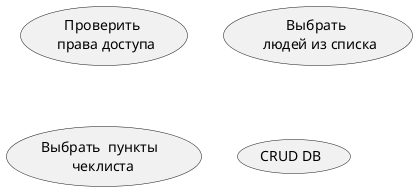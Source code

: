 @startuml
!startsub BASIC

usecase (Проверить \n права доступа) as access
usecase (Выбрать \n людей из списка) as select_staff
usecase (Выбрать  пункты \n чеклиста) as select_item
usecase (CRUD DB) as crud_db

!endsub
@enduml